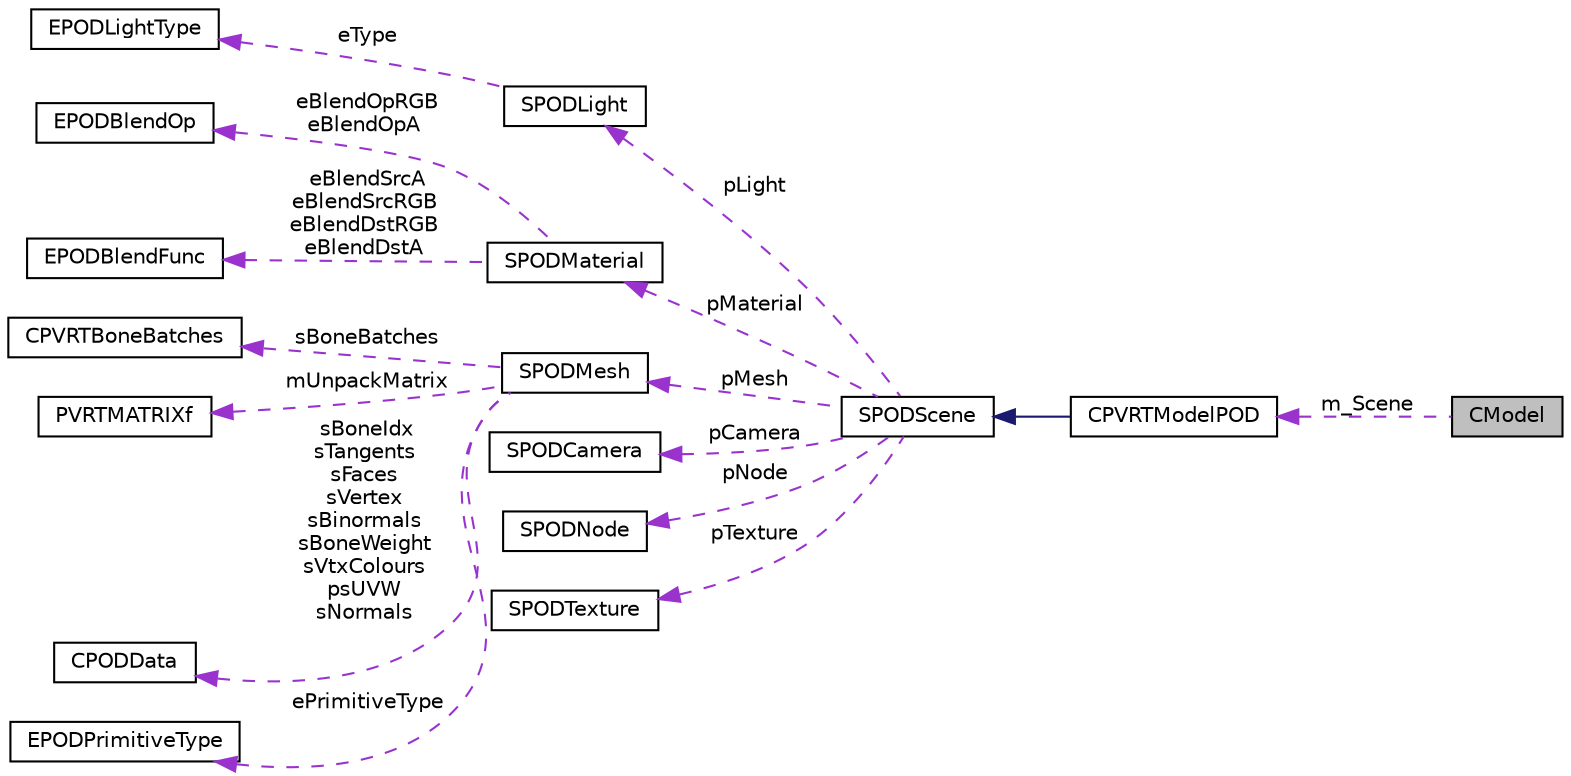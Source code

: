 digraph "CModel"
{
  edge [fontname="Helvetica",fontsize="10",labelfontname="Helvetica",labelfontsize="10"];
  node [fontname="Helvetica",fontsize="10",shape=record];
  rankdir="LR";
  Node1 [label="CModel",height=0.2,width=0.4,color="black", fillcolor="grey75", style="filled", fontcolor="black"];
  Node2 -> Node1 [dir="back",color="darkorchid3",fontsize="10",style="dashed",label=" m_Scene" ,fontname="Helvetica"];
  Node2 [label="CPVRTModelPOD",height=0.2,width=0.4,color="black", fillcolor="white", style="filled",URL="$class_c_p_v_r_t_model_p_o_d.html",tooltip="A class for loading and storing data from POD files/headers. "];
  Node3 -> Node2 [dir="back",color="midnightblue",fontsize="10",style="solid",fontname="Helvetica"];
  Node3 [label="SPODScene",height=0.2,width=0.4,color="black", fillcolor="white", style="filled",URL="$struct_s_p_o_d_scene.html",tooltip="Struct for storing POD scene data. "];
  Node4 -> Node3 [dir="back",color="darkorchid3",fontsize="10",style="dashed",label=" pLight" ,fontname="Helvetica"];
  Node4 [label="SPODLight",height=0.2,width=0.4,color="black", fillcolor="white", style="filled",URL="$struct_s_p_o_d_light.html",tooltip="Struct for storing POD light data. "];
  Node5 -> Node4 [dir="back",color="darkorchid3",fontsize="10",style="dashed",label=" eType" ,fontname="Helvetica"];
  Node5 [label="EPODLightType",height=0.2,width=0.4,color="black", fillcolor="white", style="filled",URL="$struct_e_p_o_d_light_type.html",tooltip="Enum for the POD format light types. "];
  Node6 -> Node3 [dir="back",color="darkorchid3",fontsize="10",style="dashed",label=" pMaterial" ,fontname="Helvetica"];
  Node6 [label="SPODMaterial",height=0.2,width=0.4,color="black", fillcolor="white", style="filled",URL="$struct_s_p_o_d_material.html",tooltip="Struct for storing POD material data. "];
  Node7 -> Node6 [dir="back",color="darkorchid3",fontsize="10",style="dashed",label=" eBlendOpRGB\neBlendOpA" ,fontname="Helvetica"];
  Node7 [label="EPODBlendOp",height=0.2,width=0.4,color="black", fillcolor="white", style="filled",URL="$struct_e_p_o_d_blend_op.html",tooltip="Enum for the POD format blend operation. "];
  Node8 -> Node6 [dir="back",color="darkorchid3",fontsize="10",style="dashed",label=" eBlendSrcA\neBlendSrcRGB\neBlendDstRGB\neBlendDstA" ,fontname="Helvetica"];
  Node8 [label="EPODBlendFunc",height=0.2,width=0.4,color="black", fillcolor="white", style="filled",URL="$struct_e_p_o_d_blend_func.html",tooltip="Enum for the POD format blend functions. "];
  Node9 -> Node3 [dir="back",color="darkorchid3",fontsize="10",style="dashed",label=" pMesh" ,fontname="Helvetica"];
  Node9 [label="SPODMesh",height=0.2,width=0.4,color="black", fillcolor="white", style="filled",URL="$struct_s_p_o_d_mesh.html",tooltip="Struct for storing POD mesh data. "];
  Node10 -> Node9 [dir="back",color="darkorchid3",fontsize="10",style="dashed",label=" sBoneBatches" ,fontname="Helvetica"];
  Node10 [label="CPVRTBoneBatches",height=0.2,width=0.4,color="black", fillcolor="white", style="filled",URL="$class_c_p_v_r_t_bone_batches.html",tooltip="A class for processing vertices into bone batches. "];
  Node11 -> Node9 [dir="back",color="darkorchid3",fontsize="10",style="dashed",label=" mUnpackMatrix" ,fontname="Helvetica"];
  Node11 [label="PVRTMATRIXf",height=0.2,width=0.4,color="black", fillcolor="white", style="filled",URL="$class_p_v_r_t_m_a_t_r_i_xf.html",tooltip="4x4 floating point matrix "];
  Node12 -> Node9 [dir="back",color="darkorchid3",fontsize="10",style="dashed",label=" sBoneIdx\nsTangents\nsFaces\nsVertex\nsBinormals\nsBoneWeight\nsVtxColours\npsUVW\nsNormals" ,fontname="Helvetica"];
  Node12 [label="CPODData",height=0.2,width=0.4,color="black", fillcolor="white", style="filled",URL="$class_c_p_o_d_data.html",tooltip="A class for representing POD data. "];
  Node13 -> Node9 [dir="back",color="darkorchid3",fontsize="10",style="dashed",label=" ePrimitiveType" ,fontname="Helvetica"];
  Node13 [label="EPODPrimitiveType",height=0.2,width=0.4,color="black", fillcolor="white", style="filled",URL="$struct_e_p_o_d_primitive_type.html",tooltip="Enum for the POD format primitive types. "];
  Node14 -> Node3 [dir="back",color="darkorchid3",fontsize="10",style="dashed",label=" pCamera" ,fontname="Helvetica"];
  Node14 [label="SPODCamera",height=0.2,width=0.4,color="black", fillcolor="white", style="filled",URL="$struct_s_p_o_d_camera.html",tooltip="Struct for storing POD camera data. "];
  Node15 -> Node3 [dir="back",color="darkorchid3",fontsize="10",style="dashed",label=" pNode" ,fontname="Helvetica"];
  Node15 [label="SPODNode",height=0.2,width=0.4,color="black", fillcolor="white", style="filled",URL="$struct_s_p_o_d_node.html",tooltip="Struct for storing POD node data. "];
  Node16 -> Node3 [dir="back",color="darkorchid3",fontsize="10",style="dashed",label=" pTexture" ,fontname="Helvetica"];
  Node16 [label="SPODTexture",height=0.2,width=0.4,color="black", fillcolor="white", style="filled",URL="$struct_s_p_o_d_texture.html",tooltip="Struct for storing POD texture data. "];
}
